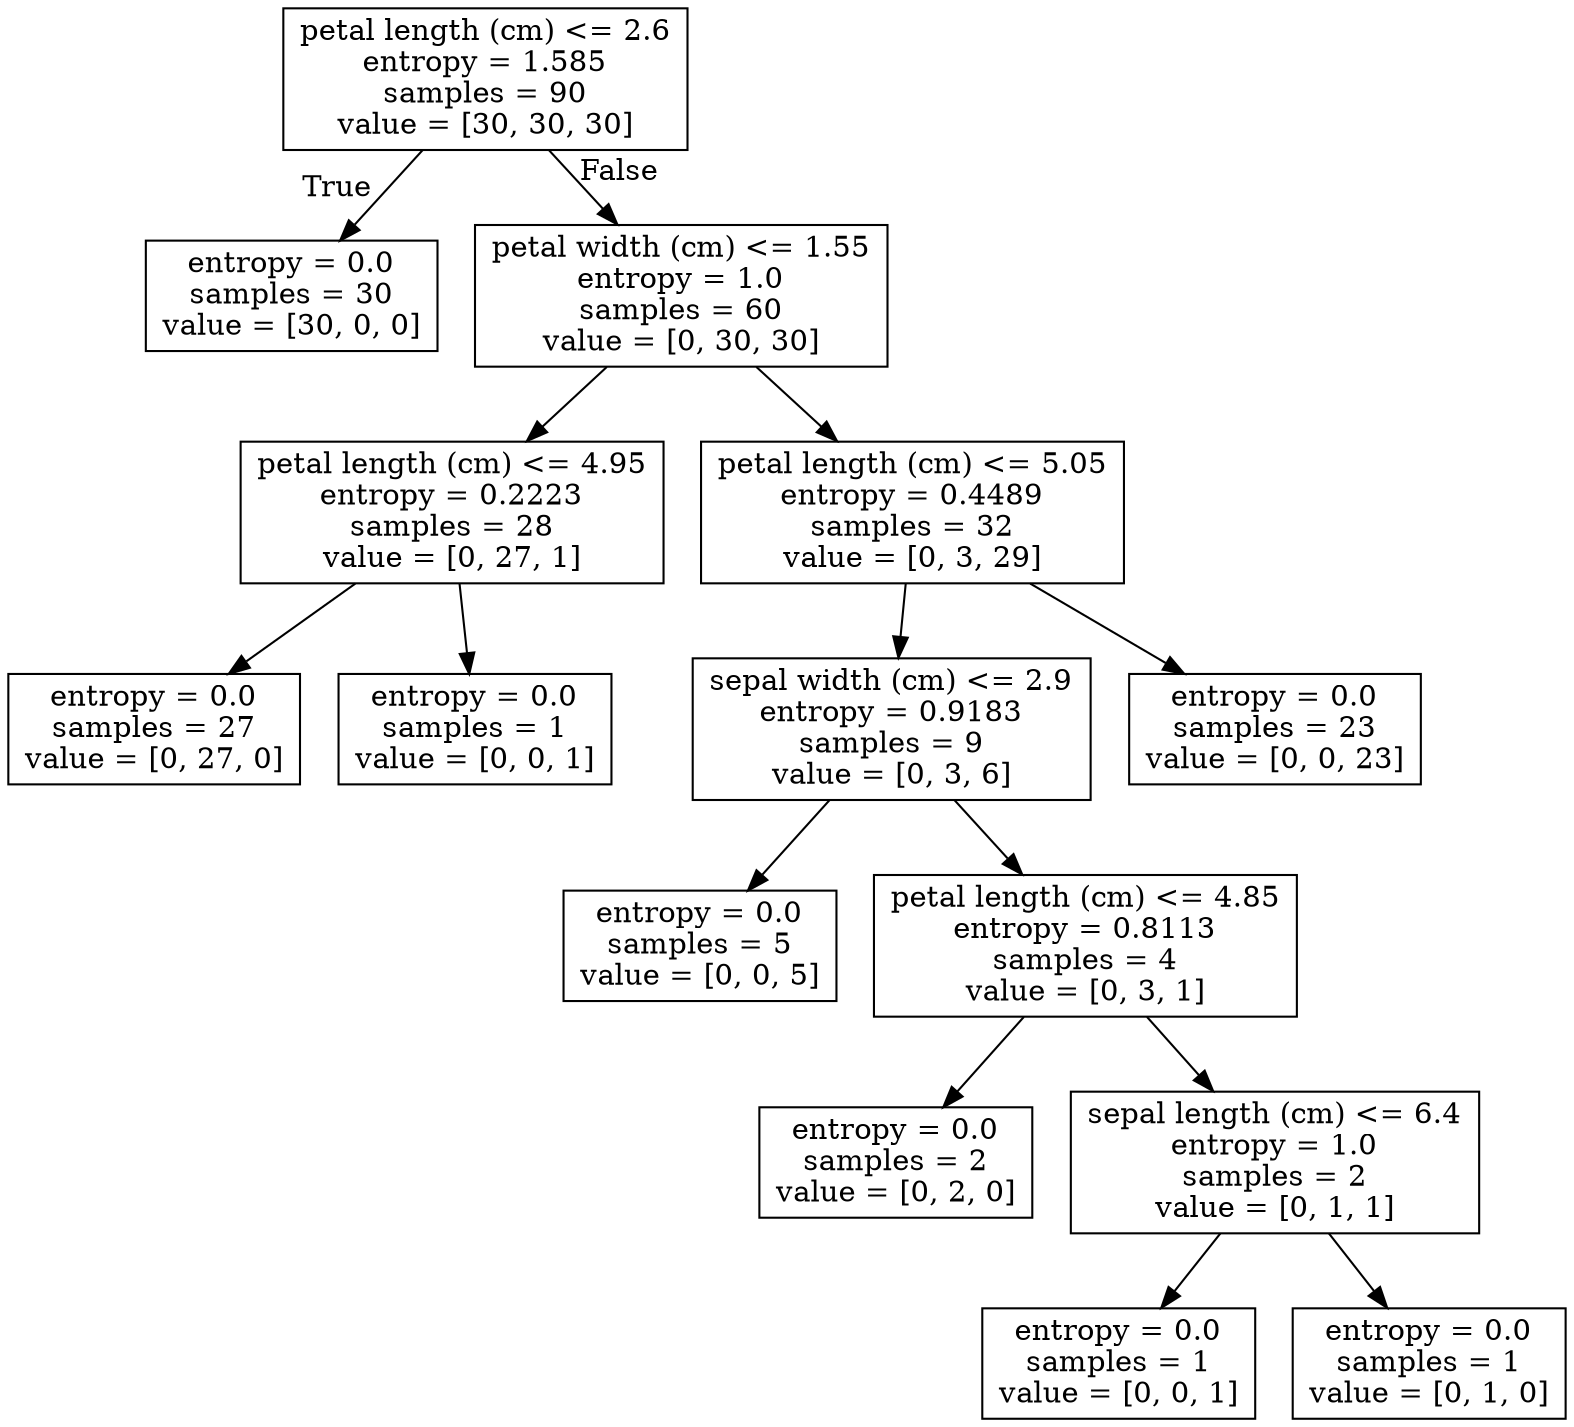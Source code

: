 digraph Tree {
node [shape=box] ;
0 [label="petal length (cm) <= 2.6\nentropy = 1.585\nsamples = 90\nvalue = [30, 30, 30]"] ;
1 [label="entropy = 0.0\nsamples = 30\nvalue = [30, 0, 0]"] ;
0 -> 1 [labeldistance=2.5, labelangle=45, headlabel="True"] ;
2 [label="petal width (cm) <= 1.55\nentropy = 1.0\nsamples = 60\nvalue = [0, 30, 30]"] ;
0 -> 2 [labeldistance=2.5, labelangle=-45, headlabel="False"] ;
3 [label="petal length (cm) <= 4.95\nentropy = 0.2223\nsamples = 28\nvalue = [0, 27, 1]"] ;
2 -> 3 ;
4 [label="entropy = 0.0\nsamples = 27\nvalue = [0, 27, 0]"] ;
3 -> 4 ;
5 [label="entropy = 0.0\nsamples = 1\nvalue = [0, 0, 1]"] ;
3 -> 5 ;
6 [label="petal length (cm) <= 5.05\nentropy = 0.4489\nsamples = 32\nvalue = [0, 3, 29]"] ;
2 -> 6 ;
7 [label="sepal width (cm) <= 2.9\nentropy = 0.9183\nsamples = 9\nvalue = [0, 3, 6]"] ;
6 -> 7 ;
8 [label="entropy = 0.0\nsamples = 5\nvalue = [0, 0, 5]"] ;
7 -> 8 ;
9 [label="petal length (cm) <= 4.85\nentropy = 0.8113\nsamples = 4\nvalue = [0, 3, 1]"] ;
7 -> 9 ;
10 [label="entropy = 0.0\nsamples = 2\nvalue = [0, 2, 0]"] ;
9 -> 10 ;
11 [label="sepal length (cm) <= 6.4\nentropy = 1.0\nsamples = 2\nvalue = [0, 1, 1]"] ;
9 -> 11 ;
12 [label="entropy = 0.0\nsamples = 1\nvalue = [0, 0, 1]"] ;
11 -> 12 ;
13 [label="entropy = 0.0\nsamples = 1\nvalue = [0, 1, 0]"] ;
11 -> 13 ;
14 [label="entropy = 0.0\nsamples = 23\nvalue = [0, 0, 23]"] ;
6 -> 14 ;
}